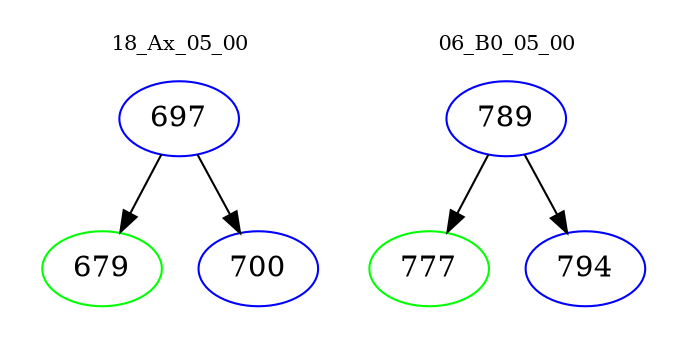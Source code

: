 digraph{
subgraph cluster_0 {
color = white
label = "18_Ax_05_00";
fontsize=10;
T0_697 [label="697", color="blue"]
T0_697 -> T0_679 [color="black"]
T0_679 [label="679", color="green"]
T0_697 -> T0_700 [color="black"]
T0_700 [label="700", color="blue"]
}
subgraph cluster_1 {
color = white
label = "06_B0_05_00";
fontsize=10;
T1_789 [label="789", color="blue"]
T1_789 -> T1_777 [color="black"]
T1_777 [label="777", color="green"]
T1_789 -> T1_794 [color="black"]
T1_794 [label="794", color="blue"]
}
}
